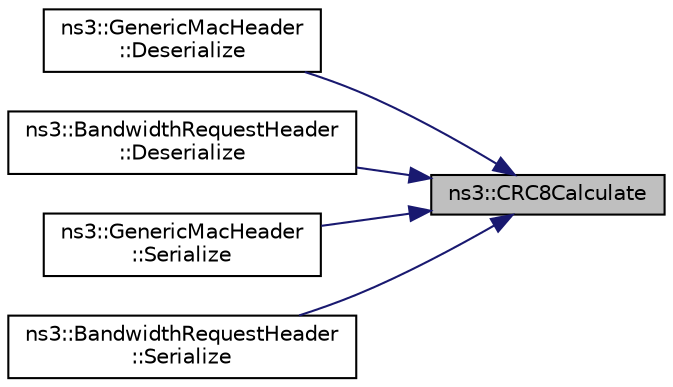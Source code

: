 digraph "ns3::CRC8Calculate"
{
 // LATEX_PDF_SIZE
  edge [fontname="Helvetica",fontsize="10",labelfontname="Helvetica",labelfontsize="10"];
  node [fontname="Helvetica",fontsize="10",shape=record];
  rankdir="RL";
  Node1 [label="ns3::CRC8Calculate",height=0.2,width=0.4,color="black", fillcolor="grey75", style="filled", fontcolor="black",tooltip=" "];
  Node1 -> Node2 [dir="back",color="midnightblue",fontsize="10",style="solid",fontname="Helvetica"];
  Node2 [label="ns3::GenericMacHeader\l::Deserialize",height=0.2,width=0.4,color="black", fillcolor="white", style="filled",URL="$classns3_1_1_generic_mac_header.html#a68a46a2f6f31e73ad9bdc4b3bce59afd",tooltip=" "];
  Node1 -> Node3 [dir="back",color="midnightblue",fontsize="10",style="solid",fontname="Helvetica"];
  Node3 [label="ns3::BandwidthRequestHeader\l::Deserialize",height=0.2,width=0.4,color="black", fillcolor="white", style="filled",URL="$classns3_1_1_bandwidth_request_header.html#a12a0c737b169d284852dfdf65f422e51",tooltip=" "];
  Node1 -> Node4 [dir="back",color="midnightblue",fontsize="10",style="solid",fontname="Helvetica"];
  Node4 [label="ns3::GenericMacHeader\l::Serialize",height=0.2,width=0.4,color="black", fillcolor="white", style="filled",URL="$classns3_1_1_generic_mac_header.html#a44892a66346273d99325e30693252192",tooltip=" "];
  Node1 -> Node5 [dir="back",color="midnightblue",fontsize="10",style="solid",fontname="Helvetica"];
  Node5 [label="ns3::BandwidthRequestHeader\l::Serialize",height=0.2,width=0.4,color="black", fillcolor="white", style="filled",URL="$classns3_1_1_bandwidth_request_header.html#a67b37eb4221a18c11dc9613745443d88",tooltip=" "];
}
